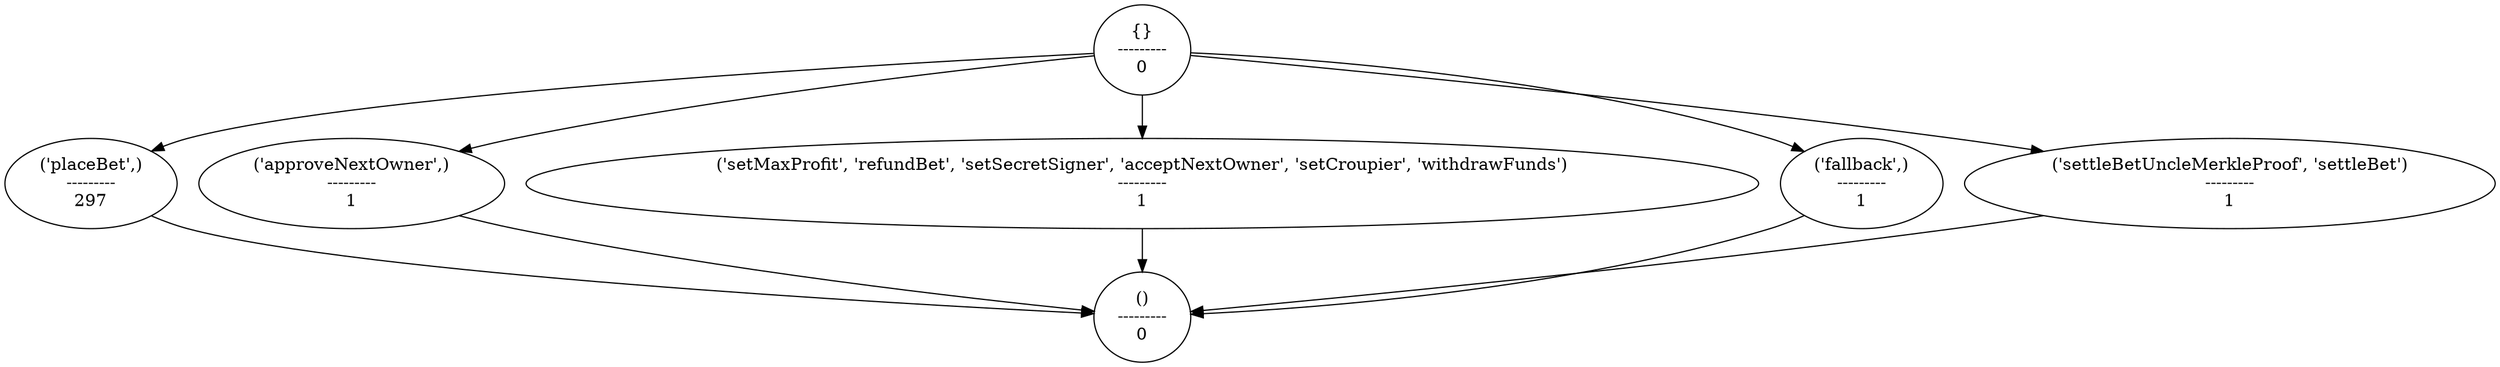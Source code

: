 strict digraph  {
"{}\n---------\n0";
"('placeBet',)\n---------\n297";
"()\n---------\n0";
"('approveNextOwner',)\n---------\n1";
"('setMaxProfit', 'refundBet', 'setSecretSigner', 'acceptNextOwner', 'setCroupier', 'withdrawFunds')\n---------\n1";
"('fallback',)\n---------\n1";
"('settleBetUncleMerkleProof', 'settleBet')\n---------\n1";
"{}\n---------\n0" -> "('placeBet',)\n---------\n297";
"{}\n---------\n0" -> "('approveNextOwner',)\n---------\n1";
"{}\n---------\n0" -> "('setMaxProfit', 'refundBet', 'setSecretSigner', 'acceptNextOwner', 'setCroupier', 'withdrawFunds')\n---------\n1";
"{}\n---------\n0" -> "('fallback',)\n---------\n1";
"{}\n---------\n0" -> "('settleBetUncleMerkleProof', 'settleBet')\n---------\n1";
"('placeBet',)\n---------\n297" -> "()\n---------\n0";
"('approveNextOwner',)\n---------\n1" -> "()\n---------\n0";
"('setMaxProfit', 'refundBet', 'setSecretSigner', 'acceptNextOwner', 'setCroupier', 'withdrawFunds')\n---------\n1" -> "()\n---------\n0";
"('fallback',)\n---------\n1" -> "()\n---------\n0";
"('settleBetUncleMerkleProof', 'settleBet')\n---------\n1" -> "()\n---------\n0";
}
